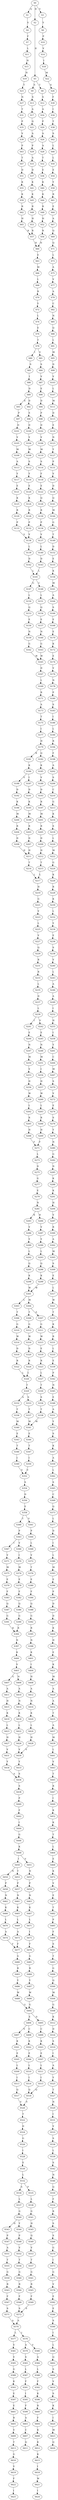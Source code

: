 strict digraph  {
	S0 -> S1 [ label = Q ];
	S0 -> S2 [ label = H ];
	S0 -> S3 [ label = Y ];
	S1 -> S4 [ label = V ];
	S2 -> S5 [ label = H ];
	S3 -> S6 [ label = Y ];
	S4 -> S7 [ label = F ];
	S5 -> S8 [ label = T ];
	S5 -> S9 [ label = S ];
	S6 -> S10 [ label = P ];
	S7 -> S11 [ label = L ];
	S8 -> S12 [ label = S ];
	S9 -> S13 [ label = S ];
	S10 -> S14 [ label = V ];
	S11 -> S15 [ label = H ];
	S12 -> S16 [ label = A ];
	S13 -> S17 [ label = A ];
	S14 -> S18 [ label = I ];
	S15 -> S19 [ label = H ];
	S16 -> S20 [ label = P ];
	S17 -> S21 [ label = Q ];
	S18 -> S22 [ label = M ];
	S19 -> S23 [ label = T ];
	S20 -> S24 [ label = A ];
	S21 -> S25 [ label = A ];
	S22 -> S26 [ label = S ];
	S23 -> S27 [ label = N ];
	S24 -> S28 [ label = A ];
	S25 -> S29 [ label = P ];
	S26 -> S30 [ label = F ];
	S27 -> S31 [ label = T ];
	S28 -> S32 [ label = T ];
	S29 -> S33 [ label = A ];
	S30 -> S34 [ label = I ];
	S31 -> S35 [ label = P ];
	S32 -> S36 [ label = E ];
	S33 -> S37 [ label = D ];
	S34 -> S38 [ label = T ];
	S35 -> S39 [ label = V ];
	S36 -> S40 [ label = K ];
	S37 -> S41 [ label = K ];
	S38 -> S42 [ label = S ];
	S39 -> S43 [ label = P ];
	S40 -> S44 [ label = K ];
	S41 -> S45 [ label = K ];
	S42 -> S46 [ label = L ];
	S43 -> S47 [ label = T ];
	S44 -> S48 [ label = R ];
	S45 -> S49 [ label = R ];
	S46 -> S50 [ label = L ];
	S47 -> S51 [ label = D ];
	S48 -> S52 [ label = H ];
	S49 -> S53 [ label = H ];
	S50 -> S54 [ label = E ];
	S51 -> S55 [ label = K ];
	S52 -> S56 [ label = R ];
	S53 -> S57 [ label = R ];
	S54 -> S58 [ label = Y ];
	S55 -> S59 [ label = K ];
	S56 -> S60 [ label = H ];
	S57 -> S60 [ label = H ];
	S58 -> S61 [ label = R ];
	S59 -> S62 [ label = R ];
	S60 -> S63 [ label = E ];
	S61 -> S64 [ label = E ];
	S62 -> S65 [ label = H ];
	S63 -> S66 [ label = M ];
	S64 -> S67 [ label = A ];
	S65 -> S57 [ label = R ];
	S66 -> S68 [ label = L ];
	S67 -> S69 [ label = Q ];
	S68 -> S70 [ label = R ];
	S69 -> S71 [ label = Q ];
	S70 -> S72 [ label = Y ];
	S71 -> S73 [ label = L ];
	S72 -> S74 [ label = L ];
	S73 -> S75 [ label = A ];
	S74 -> S76 [ label = E ];
	S75 -> S77 [ label = V ];
	S76 -> S78 [ label = T ];
	S77 -> S79 [ label = A ];
	S78 -> S80 [ label = I ];
	S78 -> S81 [ label = V ];
	S79 -> S82 [ label = C ];
	S80 -> S83 [ label = S ];
	S81 -> S84 [ label = S ];
	S82 -> S85 [ label = N ];
	S83 -> S86 [ label = I ];
	S84 -> S87 [ label = V ];
	S85 -> S88 [ label = Q ];
	S86 -> S89 [ label = D ];
	S87 -> S90 [ label = E ];
	S88 -> S91 [ label = L ];
	S89 -> S92 [ label = D ];
	S89 -> S93 [ label = E ];
	S90 -> S94 [ label = D ];
	S91 -> S95 [ label = M ];
	S92 -> S96 [ label = S ];
	S93 -> S97 [ label = P ];
	S94 -> S98 [ label = P ];
	S95 -> S99 [ label = D ];
	S96 -> S100 [ label = D ];
	S97 -> S101 [ label = D ];
	S98 -> S102 [ label = D ];
	S99 -> S103 [ label = V ];
	S100 -> S104 [ label = V ];
	S101 -> S105 [ label = V ];
	S102 -> S106 [ label = V ];
	S103 -> S107 [ label = L ];
	S104 -> S108 [ label = M ];
	S105 -> S109 [ label = M ];
	S106 -> S110 [ label = M ];
	S107 -> S111 [ label = M ];
	S108 -> S112 [ label = S ];
	S109 -> S113 [ label = A ];
	S110 -> S114 [ label = S ];
	S111 -> S115 [ label = D ];
	S112 -> S116 [ label = Y ];
	S113 -> S117 [ label = Y ];
	S114 -> S118 [ label = F ];
	S115 -> S119 [ label = E ];
	S116 -> S120 [ label = E ];
	S117 -> S121 [ label = E ];
	S118 -> S122 [ label = E ];
	S119 -> S123 [ label = N ];
	S120 -> S124 [ label = K ];
	S121 -> S125 [ label = K ];
	S122 -> S126 [ label = Q ];
	S123 -> S127 [ label = Y ];
	S124 -> S128 [ label = R ];
	S125 -> S129 [ label = R ];
	S126 -> S130 [ label = R ];
	S127 -> S131 [ label = P ];
	S128 -> S132 [ label = P ];
	S129 -> S133 [ label = P ];
	S130 -> S134 [ label = P ];
	S131 -> S135 [ label = V ];
	S132 -> S136 [ label = V ];
	S133 -> S136 [ label = V ];
	S134 -> S137 [ label = V ];
	S135 -> S138 [ label = D ];
	S136 -> S139 [ label = L ];
	S137 -> S140 [ label = L ];
	S138 -> S141 [ label = Q ];
	S139 -> S142 [ label = D ];
	S140 -> S143 [ label = D ];
	S141 -> S144 [ label = M ];
	S142 -> S145 [ label = L ];
	S143 -> S145 [ label = L ];
	S144 -> S146 [ label = G ];
	S145 -> S147 [ label = G ];
	S145 -> S148 [ label = C ];
	S146 -> S149 [ label = T ];
	S147 -> S150 [ label = L ];
	S148 -> S151 [ label = L ];
	S149 -> S152 [ label = D ];
	S150 -> S153 [ label = Q ];
	S151 -> S154 [ label = Q ];
	S152 -> S155 [ label = E ];
	S153 -> S156 [ label = E ];
	S154 -> S157 [ label = E ];
	S155 -> S158 [ label = K ];
	S156 -> S159 [ label = N ];
	S157 -> S160 [ label = N ];
	S158 -> S161 [ label = M ];
	S159 -> S162 [ label = G ];
	S160 -> S163 [ label = G ];
	S161 -> S164 [ label = A ];
	S162 -> S165 [ label = W ];
	S163 -> S165 [ label = W ];
	S164 -> S166 [ label = S ];
	S165 -> S167 [ label = D ];
	S166 -> S168 [ label = E ];
	S167 -> S169 [ label = L ];
	S168 -> S170 [ label = E ];
	S169 -> S171 [ label = R ];
	S170 -> S172 [ label = K ];
	S171 -> S173 [ label = A ];
	S172 -> S174 [ label = E ];
	S173 -> S175 [ label = T ];
	S174 -> S176 [ label = V ];
	S175 -> S177 [ label = I ];
	S176 -> S178 [ label = N ];
	S177 -> S179 [ label = H ];
	S178 -> S180 [ label = P ];
	S179 -> S181 [ label = R ];
	S179 -> S182 [ label = Q ];
	S180 -> S183 [ label = S ];
	S181 -> S184 [ label = K ];
	S182 -> S185 [ label = K ];
	S183 -> S186 [ label = I ];
	S184 -> S187 [ label = I ];
	S184 -> S188 [ label = V ];
	S185 -> S189 [ label = V ];
	S186 -> S190 [ label = L ];
	S187 -> S191 [ label = D ];
	S188 -> S192 [ label = D ];
	S189 -> S193 [ label = D ];
	S190 -> S194 [ label = R ];
	S191 -> S195 [ label = K ];
	S192 -> S196 [ label = K ];
	S193 -> S197 [ label = R ];
	S194 -> S198 [ label = F ];
	S195 -> S199 [ label = M ];
	S196 -> S200 [ label = M ];
	S197 -> S201 [ label = M ];
	S198 -> S202 [ label = A ];
	S199 -> S203 [ label = R ];
	S200 -> S204 [ label = R ];
	S201 -> S205 [ label = R ];
	S202 -> S206 [ label = S ];
	S203 -> S207 [ label = D ];
	S204 -> S208 [ label = D ];
	S205 -> S209 [ label = D ];
	S206 -> S210 [ label = C ];
	S207 -> S211 [ label = H ];
	S208 -> S211 [ label = H ];
	S209 -> S212 [ label = H ];
	S210 -> S213 [ label = G ];
	S211 -> S214 [ label = T ];
	S212 -> S215 [ label = T ];
	S213 -> S216 [ label = K ];
	S214 -> S217 [ label = L ];
	S215 -> S217 [ label = L ];
	S216 -> S218 [ label = S ];
	S217 -> S219 [ label = H ];
	S218 -> S220 [ label = L ];
	S219 -> S221 [ label = G ];
	S220 -> S222 [ label = M ];
	S221 -> S223 [ label = V ];
	S222 -> S224 [ label = G ];
	S223 -> S225 [ label = L ];
	S224 -> S226 [ label = K ];
	S225 -> S227 [ label = V ];
	S226 -> S228 [ label = R ];
	S227 -> S229 [ label = Q ];
	S228 -> S230 [ label = K ];
	S229 -> S231 [ label = R ];
	S230 -> S232 [ label = L ];
	S231 -> S233 [ label = R ];
	S232 -> S234 [ label = Y ];
	S233 -> S235 [ label = L ];
	S234 -> S236 [ label = E ];
	S235 -> S237 [ label = D ];
	S236 -> S238 [ label = S ];
	S237 -> S239 [ label = L ];
	S238 -> S240 [ label = V ];
	S239 -> S241 [ label = I ];
	S239 -> S242 [ label = V ];
	S240 -> S243 [ label = L ];
	S241 -> S244 [ label = E ];
	S242 -> S245 [ label = E ];
	S243 -> S246 [ label = A ];
	S244 -> S247 [ label = N ];
	S245 -> S248 [ label = N ];
	S246 -> S249 [ label = A ];
	S247 -> S250 [ label = M ];
	S248 -> S251 [ label = M ];
	S249 -> S252 [ label = I ];
	S250 -> S253 [ label = V ];
	S251 -> S254 [ label = I ];
	S252 -> S255 [ label = H ];
	S253 -> S256 [ label = H ];
	S254 -> S257 [ label = H ];
	S255 -> S258 [ label = I ];
	S256 -> S259 [ label = W ];
	S257 -> S260 [ label = W ];
	S258 -> S261 [ label = Y ];
	S259 -> S262 [ label = L ];
	S260 -> S263 [ label = L ];
	S261 -> S264 [ label = C ];
	S262 -> S265 [ label = R ];
	S263 -> S266 [ label = R ];
	S264 -> S267 [ label = M ];
	S265 -> S268 [ label = H ];
	S266 -> S269 [ label = H ];
	S267 -> S270 [ label = S ];
	S268 -> S271 [ label = F ];
	S269 -> S271 [ label = F ];
	S270 -> S272 [ label = V ];
	S271 -> S273 [ label = L ];
	S272 -> S274 [ label = E ];
	S273 -> S275 [ label = D ];
	S274 -> S276 [ label = S ];
	S275 -> S277 [ label = G ];
	S276 -> S278 [ label = Y ];
	S277 -> S279 [ label = E ];
	S278 -> S280 [ label = N ];
	S279 -> S281 [ label = N ];
	S280 -> S282 [ label = G ];
	S281 -> S283 [ label = K ];
	S281 -> S284 [ label = R ];
	S282 -> S285 [ label = N ];
	S283 -> S286 [ label = V ];
	S284 -> S287 [ label = V ];
	S285 -> S288 [ label = K ];
	S286 -> S289 [ label = Y ];
	S287 -> S290 [ label = Y ];
	S288 -> S291 [ label = K ];
	S289 -> S292 [ label = L ];
	S290 -> S293 [ label = L ];
	S291 -> S294 [ label = H ];
	S292 -> S295 [ label = Q ];
	S293 -> S296 [ label = Q ];
	S294 -> S297 [ label = V ];
	S295 -> S298 [ label = K ];
	S296 -> S299 [ label = K ];
	S297 -> S300 [ label = R ];
	S298 -> S301 [ label = W ];
	S299 -> S301 [ label = W ];
	S300 -> S302 [ label = A ];
	S301 -> S303 [ label = L ];
	S301 -> S304 [ label = M ];
	S302 -> S305 [ label = M ];
	S303 -> S306 [ label = T ];
	S304 -> S307 [ label = A ];
	S304 -> S308 [ label = T ];
	S305 -> S309 [ label = S ];
	S306 -> S310 [ label = G ];
	S307 -> S311 [ label = G ];
	S308 -> S312 [ label = G ];
	S309 -> S313 [ label = E ];
	S310 -> S314 [ label = W ];
	S311 -> S315 [ label = W ];
	S312 -> S316 [ label = W ];
	S313 -> S317 [ label = L ];
	S314 -> S318 [ label = D ];
	S315 -> S319 [ label = E ];
	S316 -> S320 [ label = D ];
	S317 -> S321 [ label = W ];
	S318 -> S322 [ label = R ];
	S319 -> S323 [ label = R ];
	S320 -> S324 [ label = R ];
	S321 -> S325 [ label = T ];
	S322 -> S326 [ label = L ];
	S323 -> S327 [ label = L ];
	S324 -> S326 [ label = L ];
	S325 -> S328 [ label = K ];
	S326 -> S329 [ label = T ];
	S327 -> S330 [ label = T ];
	S328 -> S331 [ label = R ];
	S329 -> S332 [ label = A ];
	S329 -> S333 [ label = S ];
	S330 -> S334 [ label = S ];
	S331 -> S335 [ label = L ];
	S332 -> S336 [ label = T ];
	S333 -> S337 [ label = T ];
	S334 -> S338 [ label = T ];
	S335 -> S339 [ label = E ];
	S336 -> S340 [ label = M ];
	S337 -> S341 [ label = M ];
	S338 -> S341 [ label = M ];
	S339 -> S342 [ label = P ];
	S340 -> S343 [ label = E ];
	S341 -> S344 [ label = E ];
	S342 -> S345 [ label = N ];
	S343 -> S346 [ label = T ];
	S344 -> S347 [ label = T ];
	S345 -> S348 [ label = E ];
	S346 -> S349 [ label = I ];
	S347 -> S350 [ label = I ];
	S348 -> S351 [ label = A ];
	S349 -> S352 [ label = V ];
	S350 -> S352 [ label = V ];
	S351 -> S353 [ label = Y ];
	S352 -> S354 [ label = S ];
	S353 -> S355 [ label = S ];
	S354 -> S356 [ label = D ];
	S355 -> S357 [ label = K ];
	S356 -> S358 [ label = E ];
	S357 -> S359 [ label = A ];
	S358 -> S360 [ label = T ];
	S358 -> S361 [ label = V ];
	S359 -> S362 [ label = L ];
	S360 -> S363 [ label = P ];
	S361 -> S364 [ label = P ];
	S362 -> S365 [ label = S ];
	S363 -> S366 [ label = V ];
	S363 -> S367 [ label = I ];
	S364 -> S368 [ label = L ];
	S365 -> S369 [ label = C ];
	S366 -> S370 [ label = I ];
	S367 -> S371 [ label = V ];
	S368 -> S372 [ label = V ];
	S369 -> S373 [ label = Q ];
	S370 -> S374 [ label = M ];
	S371 -> S375 [ label = M ];
	S372 -> S376 [ label = T ];
	S373 -> S377 [ label = L ];
	S374 -> S378 [ label = E ];
	S375 -> S379 [ label = E ];
	S376 -> S380 [ label = E ];
	S377 -> S381 [ label = D ];
	S378 -> S382 [ label = F ];
	S379 -> S383 [ label = F ];
	S380 -> S384 [ label = F ];
	S381 -> S385 [ label = I ];
	S382 -> S386 [ label = Q ];
	S383 -> S387 [ label = Q ];
	S384 -> S388 [ label = Q ];
	S385 -> S389 [ label = L ];
	S386 -> S390 [ label = G ];
	S387 -> S391 [ label = G ];
	S388 -> S392 [ label = G ];
	S389 -> S393 [ label = M ];
	S390 -> S394 [ label = K ];
	S391 -> S394 [ label = K ];
	S392 -> S395 [ label = R ];
	S393 -> S396 [ label = E ];
	S394 -> S397 [ label = N ];
	S395 -> S398 [ label = N ];
	S396 -> S399 [ label = P ];
	S397 -> S400 [ label = K ];
	S398 -> S401 [ label = K ];
	S399 -> S402 [ label = D ];
	S400 -> S403 [ label = V ];
	S401 -> S404 [ label = I ];
	S402 -> S405 [ label = D ];
	S403 -> S406 [ label = N ];
	S403 -> S407 [ label = G ];
	S404 -> S408 [ label = H ];
	S405 -> S409 [ label = K ];
	S406 -> S410 [ label = A ];
	S407 -> S411 [ label = A ];
	S408 -> S412 [ label = A ];
	S409 -> S413 [ label = H ];
	S410 -> S414 [ label = N ];
	S411 -> S415 [ label = H ];
	S412 -> S416 [ label = N ];
	S413 -> S417 [ label = E ];
	S414 -> S418 [ label = K ];
	S415 -> S419 [ label = K ];
	S416 -> S420 [ label = K ];
	S417 -> S421 [ label = K ];
	S418 -> S422 [ label = L ];
	S419 -> S423 [ label = L ];
	S420 -> S424 [ label = L ];
	S421 -> S425 [ label = M ];
	S422 -> S426 [ label = H ];
	S423 -> S427 [ label = H ];
	S424 -> S428 [ label = H ];
	S425 -> S429 [ label = A ];
	S426 -> S430 [ label = V ];
	S427 -> S431 [ label = V ];
	S428 -> S430 [ label = V ];
	S429 -> S432 [ label = A ];
	S430 -> S433 [ label = Y ];
	S431 -> S434 [ label = Y ];
	S432 -> S435 [ label = T ];
	S433 -> S436 [ label = S ];
	S434 -> S436 [ label = S ];
	S435 -> S437 [ label = A ];
	S436 -> S438 [ label = S ];
	S437 -> S439 [ label = M ];
	S438 -> S440 [ label = P ];
	S439 -> S441 [ label = L ];
	S440 -> S442 [ label = F ];
	S441 -> S443 [ label = V ];
	S442 -> S444 [ label = I ];
	S443 -> S445 [ label = T ];
	S444 -> S446 [ label = G ];
	S445 -> S447 [ label = R ];
	S446 -> S448 [ label = K ];
	S447 -> S449 [ label = I ];
	S448 -> S450 [ label = I ];
	S448 -> S451 [ label = V ];
	S449 -> S452 [ label = K ];
	S450 -> S453 [ label = T ];
	S450 -> S454 [ label = N ];
	S451 -> S455 [ label = N ];
	S452 -> S456 [ label = K ];
	S453 -> S457 [ label = P ];
	S454 -> S458 [ label = P ];
	S455 -> S459 [ label = P ];
	S456 -> S460 [ label = T ];
	S457 -> S461 [ label = N ];
	S458 -> S462 [ label = N ];
	S459 -> S463 [ label = N ];
	S460 -> S464 [ label = L ];
	S461 -> S465 [ label = K ];
	S462 -> S466 [ label = K ];
	S463 -> S467 [ label = K ];
	S464 -> S468 [ label = E ];
	S465 -> S469 [ label = L ];
	S466 -> S470 [ label = L ];
	S467 -> S471 [ label = L ];
	S468 -> S472 [ label = K ];
	S469 -> S473 [ label = A ];
	S470 -> S474 [ label = A ];
	S471 -> S475 [ label = I ];
	S472 -> S476 [ label = V ];
	S473 -> S477 [ label = F ];
	S474 -> S477 [ label = F ];
	S475 -> S478 [ label = F ];
	S476 -> S479 [ label = E ];
	S477 -> S480 [ label = G ];
	S478 -> S481 [ label = G ];
	S479 -> S482 [ label = T ];
	S480 -> S483 [ label = R ];
	S481 -> S484 [ label = R ];
	S482 -> S485 [ label = P ];
	S483 -> S486 [ label = Y ];
	S484 -> S487 [ label = Y ];
	S485 -> S488 [ label = F ];
	S486 -> S489 [ label = W ];
	S487 -> S490 [ label = W ];
	S488 -> S491 [ label = S ];
	S489 -> S492 [ label = G ];
	S490 -> S492 [ label = G ];
	S491 -> S493 [ label = T ];
	S492 -> S494 [ label = E ];
	S492 -> S495 [ label = D ];
	S493 -> S496 [ label = G ];
	S494 -> S497 [ label = S ];
	S494 -> S498 [ label = C ];
	S495 -> S499 [ label = C ];
	S496 -> S500 [ label = Q ];
	S497 -> S501 [ label = K ];
	S498 -> S502 [ label = K ];
	S499 -> S503 [ label = K ];
	S500 -> S504 [ label = M ];
	S501 -> S505 [ label = E ];
	S502 -> S506 [ label = E ];
	S503 -> S507 [ label = E ];
	S504 -> S508 [ label = G ];
	S505 -> S509 [ label = L ];
	S506 -> S510 [ label = L ];
	S507 -> S511 [ label = L ];
	S508 -> S512 [ label = K ];
	S509 -> S513 [ label = I ];
	S510 -> S514 [ label = I ];
	S511 -> S515 [ label = I ];
	S512 -> S516 [ label = D ];
	S513 -> S517 [ label = Q ];
	S514 -> S518 [ label = Q ];
	S515 -> S518 [ label = Q ];
	S516 -> S519 [ label = S ];
	S517 -> S520 [ label = V ];
	S518 -> S520 [ label = V ];
	S519 -> S521 [ label = I ];
	S520 -> S522 [ label = T ];
	S521 -> S523 [ label = A ];
	S522 -> S524 [ label = D ];
	S523 -> S525 [ label = Y ];
	S524 -> S526 [ label = G ];
	S525 -> S527 [ label = T ];
	S526 -> S528 [ label = I ];
	S527 -> S529 [ label = N ];
	S528 -> S530 [ label = E ];
	S529 -> S531 [ label = I ];
	S530 -> S532 [ label = L ];
	S531 -> S533 [ label = V ];
	S532 -> S534 [ label = S ];
	S532 -> S535 [ label = P ];
	S533 -> S536 [ label = S ];
	S534 -> S537 [ label = L ];
	S535 -> S538 [ label = L ];
	S536 -> S539 [ label = L ];
	S537 -> S540 [ label = G ];
	S538 -> S541 [ label = G ];
	S539 -> S542 [ label = S ];
	S540 -> S543 [ label = H ];
	S540 -> S544 [ label = Y ];
	S541 -> S545 [ label = H ];
	S542 -> S546 [ label = N ];
	S543 -> S547 [ label = P ];
	S544 -> S548 [ label = P ];
	S545 -> S549 [ label = Q ];
	S546 -> S550 [ label = Q ];
	S547 -> S551 [ label = A ];
	S548 -> S552 [ label = V ];
	S549 -> S553 [ label = V ];
	S550 -> S554 [ label = F ];
	S551 -> S555 [ label = T ];
	S552 -> S556 [ label = T ];
	S553 -> S557 [ label = T ];
	S554 -> S558 [ label = R ];
	S555 -> S559 [ label = G ];
	S556 -> S560 [ label = G ];
	S557 -> S561 [ label = G ];
	S558 -> S562 [ label = S ];
	S559 -> S563 [ label = R ];
	S560 -> S564 [ label = R ];
	S561 -> S565 [ label = R ];
	S562 -> S566 [ label = S ];
	S563 -> S567 [ label = F ];
	S564 -> S568 [ label = F ];
	S565 -> S569 [ label = F ];
	S566 -> S570 [ label = G ];
	S567 -> S571 [ label = S ];
	S568 -> S572 [ label = S ];
	S569 -> S572 [ label = S ];
	S570 -> S573 [ label = I ];
	S571 -> S574 [ label = A ];
	S572 -> S574 [ label = A ];
	S573 -> S575 [ label = G ];
	S574 -> S576 [ label = I ];
	S574 -> S577 [ label = L ];
	S575 -> S578 [ label = V ];
	S576 -> S579 [ label = A ];
	S576 -> S580 [ label = V ];
	S577 -> S581 [ label = V ];
	S578 -> S582 [ label = E ];
	S579 -> S583 [ label = S ];
	S580 -> S584 [ label = A ];
	S581 -> S585 [ label = V ];
	S582 -> S586 [ label = E ];
	S583 -> S587 [ label = L ];
	S584 -> S588 [ label = L ];
	S585 -> S589 [ label = G ];
	S586 -> S590 [ label = S ];
	S587 -> S591 [ label = F ];
	S588 -> S592 [ label = F ];
	S589 -> S593 [ label = K ];
	S590 -> S594 [ label = I ];
	S591 -> S595 [ label = I ];
	S592 -> S596 [ label = K ];
	S593 -> S597 [ label = E ];
	S594 -> S598 [ label = L ];
	S595 -> S599 [ label = F ];
	S596 -> S600 [ label = R ];
	S597 -> S601 [ label = E ];
	S598 -> S602 [ label = Q ];
	S599 -> S603 [ label = A ];
	S600 -> S604 [ label = F ];
	S601 -> S605 [ label = R ];
	S602 -> S606 [ label = S ];
	S603 -> S607 [ label = C ];
	S604 -> S608 [ label = K ];
	S605 -> S609 [ label = V ];
	S606 -> S610 [ label = V ];
	S607 -> S611 [ label = Q ];
	S608 -> S612 [ label = K ];
	S609 -> S613 [ label = T ];
	S610 -> S614 [ label = S ];
	S612 -> S615 [ label = K ];
	S613 -> S616 [ label = G ];
	S614 -> S617 [ label = K ];
	S615 -> S618 [ label = I ];
	S616 -> S619 [ label = V ];
	S617 -> S620 [ label = I ];
	S618 -> S621 [ label = W ];
	S619 -> S622 [ label = F ];
	S620 -> S623 [ label = M ];
	S621 -> S624 [ label = I ];
	S622 -> S625 [ label = I ];
	S623 -> S626 [ label = Q ];
}
